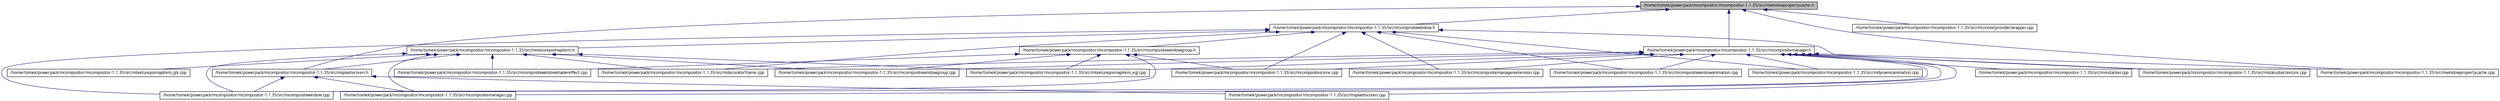 digraph G
{
  edge [fontname="FreeSans.ttf",fontsize="10",labelfontname="FreeSans.ttf",labelfontsize="10"];
  node [fontname="FreeSans.ttf",fontsize="10",shape=record];
  Node1 [label="/home/tomek/powerpack/mcompositor/mcompositor-1.1.35/src/mwindowpropertycache.h",height=0.2,width=0.4,color="black", fillcolor="grey75", style="filled" fontcolor="black"];
  Node1 -> Node2 [dir=back,color="midnightblue",fontsize="10",style="solid",fontname="FreeSans.ttf"];
  Node2 [label="/home/tomek/powerpack/mcompositor/mcompositor-1.1.35/src/mcompositewindow.h",height=0.2,width=0.4,color="black", fillcolor="white", style="filled",URL="$mcompositewindow_8h.html"];
  Node2 -> Node3 [dir=back,color="midnightblue",fontsize="10",style="solid",fontname="FreeSans.ttf"];
  Node3 [label="/home/tomek/powerpack/mcompositor/mcompositor-1.1.35/src/mtexturepixmapitem.h",height=0.2,width=0.4,color="black", fillcolor="white", style="filled",URL="$mtexturepixmapitem_8h.html"];
  Node3 -> Node4 [dir=back,color="midnightblue",fontsize="10",style="solid",fontname="FreeSans.ttf"];
  Node4 [label="/home/tomek/powerpack/mcompositor/mcompositor-1.1.35/src/mcompositemanager.cpp",height=0.2,width=0.4,color="black", fillcolor="white", style="filled",URL="$mcompositemanager_8cpp.html"];
  Node3 -> Node5 [dir=back,color="midnightblue",fontsize="10",style="solid",fontname="FreeSans.ttf"];
  Node5 [label="/home/tomek/powerpack/mcompositor/mcompositor-1.1.35/src/msplashscreen.h",height=0.2,width=0.4,color="black", fillcolor="white", style="filled",URL="$msplashscreen_8h.html"];
  Node5 -> Node4 [dir=back,color="midnightblue",fontsize="10",style="solid",fontname="FreeSans.ttf"];
  Node5 -> Node6 [dir=back,color="midnightblue",fontsize="10",style="solid",fontname="FreeSans.ttf"];
  Node6 [label="/home/tomek/powerpack/mcompositor/mcompositor-1.1.35/src/mcompositewindow.cpp",height=0.2,width=0.4,color="black", fillcolor="white", style="filled",URL="$mcompositewindow_8cpp.html"];
  Node5 -> Node7 [dir=back,color="midnightblue",fontsize="10",style="solid",fontname="FreeSans.ttf"];
  Node7 [label="/home/tomek/powerpack/mcompositor/mcompositor-1.1.35/src/msplashscreen.cpp",height=0.2,width=0.4,color="black", fillcolor="white", style="filled",URL="$msplashscreen_8cpp.html"];
  Node3 -> Node6 [dir=back,color="midnightblue",fontsize="10",style="solid",fontname="FreeSans.ttf"];
  Node3 -> Node8 [dir=back,color="midnightblue",fontsize="10",style="solid",fontname="FreeSans.ttf"];
  Node8 [label="/home/tomek/powerpack/mcompositor/mcompositor-1.1.35/src/mcompositewindowgroup.cpp",height=0.2,width=0.4,color="black", fillcolor="white", style="filled",URL="$mcompositewindowgroup_8cpp.html"];
  Node3 -> Node9 [dir=back,color="midnightblue",fontsize="10",style="solid",fontname="FreeSans.ttf"];
  Node9 [label="/home/tomek/powerpack/mcompositor/mcompositor-1.1.35/src/mcompositewindowshadereffect.cpp",height=0.2,width=0.4,color="black", fillcolor="white", style="filled",URL="$mcompositewindowshadereffect_8cpp.html"];
  Node3 -> Node10 [dir=back,color="midnightblue",fontsize="10",style="solid",fontname="FreeSans.ttf"];
  Node10 [label="/home/tomek/powerpack/mcompositor/mcompositor-1.1.35/src/mdecoratorframe.cpp",height=0.2,width=0.4,color="black", fillcolor="white", style="filled",URL="$mdecoratorframe_8cpp.html"];
  Node3 -> Node11 [dir=back,color="midnightblue",fontsize="10",style="solid",fontname="FreeSans.ttf"];
  Node11 [label="/home/tomek/powerpack/mcompositor/mcompositor-1.1.35/src/mtexturepixmapitem_egl.cpp",height=0.2,width=0.4,color="black", fillcolor="white", style="filled",URL="$mtexturepixmapitem__egl_8cpp.html"];
  Node3 -> Node12 [dir=back,color="midnightblue",fontsize="10",style="solid",fontname="FreeSans.ttf"];
  Node12 [label="/home/tomek/powerpack/mcompositor/mcompositor-1.1.35/src/mtexturepixmapitem_glx.cpp",height=0.2,width=0.4,color="black", fillcolor="white", style="filled",URL="$mtexturepixmapitem__glx_8cpp.html"];
  Node2 -> Node13 [dir=back,color="midnightblue",fontsize="10",style="solid",fontname="FreeSans.ttf"];
  Node13 [label="/home/tomek/powerpack/mcompositor/mcompositor-1.1.35/src/mcompositemanagerextension.cpp",height=0.2,width=0.4,color="black", fillcolor="white", style="filled",URL="$mcompositemanagerextension_8cpp.html"];
  Node2 -> Node14 [dir=back,color="midnightblue",fontsize="10",style="solid",fontname="FreeSans.ttf"];
  Node14 [label="/home/tomek/powerpack/mcompositor/mcompositor-1.1.35/src/mcompositescene.cpp",height=0.2,width=0.4,color="black", fillcolor="white", style="filled",URL="$mcompositescene_8cpp.html"];
  Node2 -> Node15 [dir=back,color="midnightblue",fontsize="10",style="solid",fontname="FreeSans.ttf"];
  Node15 [label="/home/tomek/powerpack/mcompositor/mcompositor-1.1.35/src/mcompositewindowgroup.h",height=0.2,width=0.4,color="black", fillcolor="white", style="filled",URL="$mcompositewindowgroup_8h.html"];
  Node15 -> Node14 [dir=back,color="midnightblue",fontsize="10",style="solid",fontname="FreeSans.ttf"];
  Node15 -> Node6 [dir=back,color="midnightblue",fontsize="10",style="solid",fontname="FreeSans.ttf"];
  Node15 -> Node8 [dir=back,color="midnightblue",fontsize="10",style="solid",fontname="FreeSans.ttf"];
  Node15 -> Node9 [dir=back,color="midnightblue",fontsize="10",style="solid",fontname="FreeSans.ttf"];
  Node15 -> Node11 [dir=back,color="midnightblue",fontsize="10",style="solid",fontname="FreeSans.ttf"];
  Node2 -> Node6 [dir=back,color="midnightblue",fontsize="10",style="solid",fontname="FreeSans.ttf"];
  Node2 -> Node16 [dir=back,color="midnightblue",fontsize="10",style="solid",fontname="FreeSans.ttf"];
  Node16 [label="/home/tomek/powerpack/mcompositor/mcompositor-1.1.35/src/mcompositewindowanimation.cpp",height=0.2,width=0.4,color="black", fillcolor="white", style="filled",URL="$mcompositewindowanimation_8cpp.html"];
  Node2 -> Node10 [dir=back,color="midnightblue",fontsize="10",style="solid",fontname="FreeSans.ttf"];
  Node2 -> Node17 [dir=back,color="midnightblue",fontsize="10",style="solid",fontname="FreeSans.ttf"];
  Node17 [label="/home/tomek/powerpack/mcompositor/mcompositor-1.1.35/src/mdynamicanimation.cpp",height=0.2,width=0.4,color="black", fillcolor="white", style="filled",URL="$mdynamicanimation_8cpp.html"];
  Node2 -> Node18 [dir=back,color="midnightblue",fontsize="10",style="solid",fontname="FreeSans.ttf"];
  Node18 [label="/home/tomek/powerpack/mcompositor/mcompositor-1.1.35/src/mstatusbartexture.cpp",height=0.2,width=0.4,color="black", fillcolor="white", style="filled",URL="$mstatusbartexture_8cpp.html"];
  Node1 -> Node19 [dir=back,color="midnightblue",fontsize="10",style="solid",fontname="FreeSans.ttf"];
  Node19 [label="/home/tomek/powerpack/mcompositor/mcompositor-1.1.35/src/mcompositemanager.h",height=0.2,width=0.4,color="black", fillcolor="white", style="filled",URL="$mcompositemanager_8h.html"];
  Node19 -> Node4 [dir=back,color="midnightblue",fontsize="10",style="solid",fontname="FreeSans.ttf"];
  Node19 -> Node13 [dir=back,color="midnightblue",fontsize="10",style="solid",fontname="FreeSans.ttf"];
  Node19 -> Node14 [dir=back,color="midnightblue",fontsize="10",style="solid",fontname="FreeSans.ttf"];
  Node19 -> Node6 [dir=back,color="midnightblue",fontsize="10",style="solid",fontname="FreeSans.ttf"];
  Node19 -> Node16 [dir=back,color="midnightblue",fontsize="10",style="solid",fontname="FreeSans.ttf"];
  Node19 -> Node8 [dir=back,color="midnightblue",fontsize="10",style="solid",fontname="FreeSans.ttf"];
  Node19 -> Node10 [dir=back,color="midnightblue",fontsize="10",style="solid",fontname="FreeSans.ttf"];
  Node19 -> Node17 [dir=back,color="midnightblue",fontsize="10",style="solid",fontname="FreeSans.ttf"];
  Node19 -> Node20 [dir=back,color="midnightblue",fontsize="10",style="solid",fontname="FreeSans.ttf"];
  Node20 [label="/home/tomek/powerpack/mcompositor/mcompositor-1.1.35/src/mrestacker.cpp",height=0.2,width=0.4,color="black", fillcolor="white", style="filled",URL="$mrestacker_8cpp.html"];
  Node19 -> Node7 [dir=back,color="midnightblue",fontsize="10",style="solid",fontname="FreeSans.ttf"];
  Node19 -> Node18 [dir=back,color="midnightblue",fontsize="10",style="solid",fontname="FreeSans.ttf"];
  Node19 -> Node11 [dir=back,color="midnightblue",fontsize="10",style="solid",fontname="FreeSans.ttf"];
  Node19 -> Node21 [dir=back,color="midnightblue",fontsize="10",style="solid",fontname="FreeSans.ttf"];
  Node21 [label="/home/tomek/powerpack/mcompositor/mcompositor-1.1.35/src/mwindowpropertycache.cpp",height=0.2,width=0.4,color="black", fillcolor="white", style="filled",URL="$mwindowpropertycache_8cpp.html"];
  Node1 -> Node5 [dir=back,color="midnightblue",fontsize="10",style="solid",fontname="FreeSans.ttf"];
  Node1 -> Node22 [dir=back,color="midnightblue",fontsize="10",style="solid",fontname="FreeSans.ttf"];
  Node22 [label="/home/tomek/powerpack/mcompositor/mcompositor-1.1.35/src/mcontextproviderwrapper.cpp",height=0.2,width=0.4,color="black", fillcolor="white", style="filled",URL="$mcontextproviderwrapper_8cpp.html"];
  Node1 -> Node21 [dir=back,color="midnightblue",fontsize="10",style="solid",fontname="FreeSans.ttf"];
}
